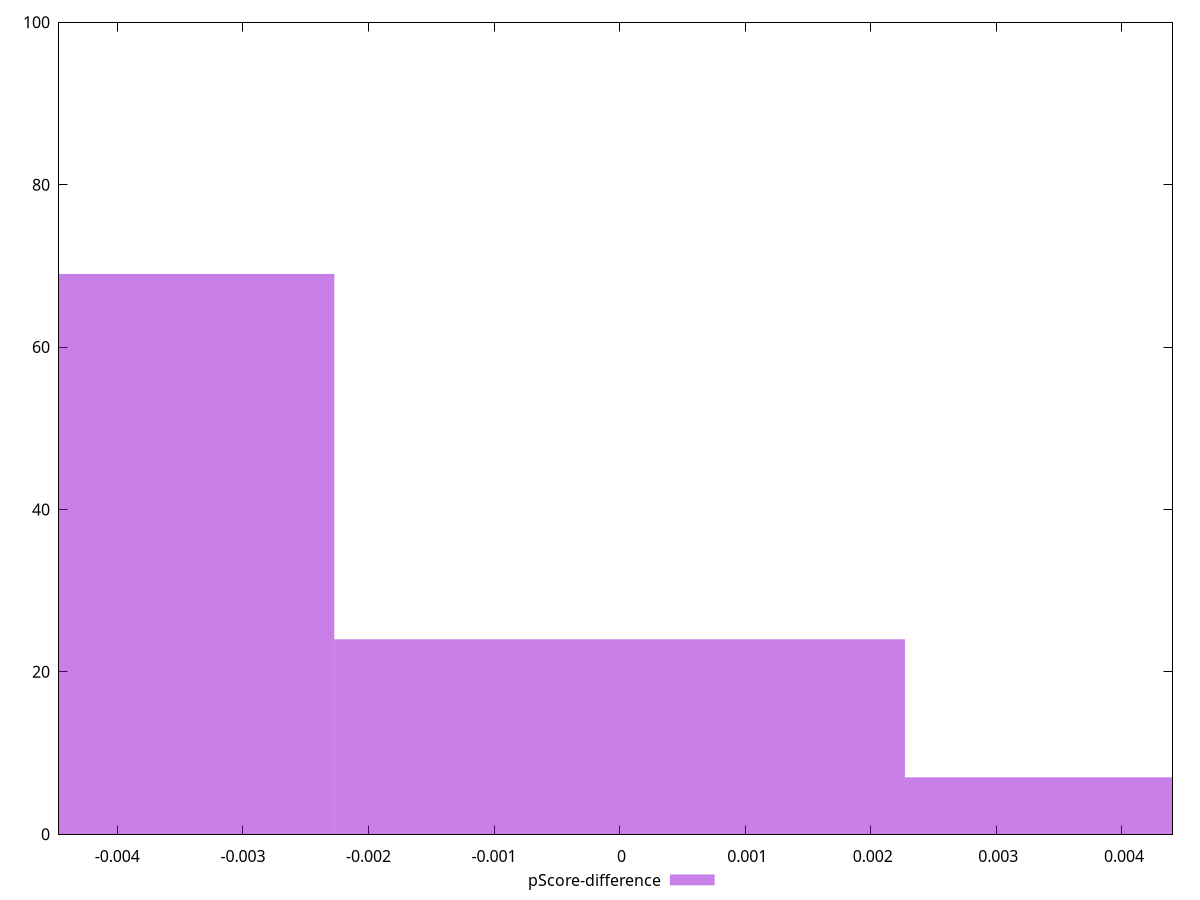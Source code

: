 reset

$pScoreDifference <<EOF
0.004543904181667202 7
-0.004543904181667202 69
0 24
EOF

set key outside below
set boxwidth 0.004543904181667202
set xrange [-0.004464248279489085:0.004402667399205593]
set yrange [0:100]
set trange [0:100]
set style fill transparent solid 0.5 noborder
set terminal svg size 640, 490 enhanced background rgb 'white'
set output "reprap/cumulative-layout-shift/samples/pages/pScore-difference/histogram.svg"

plot $pScoreDifference title "pScore-difference" with boxes

reset
